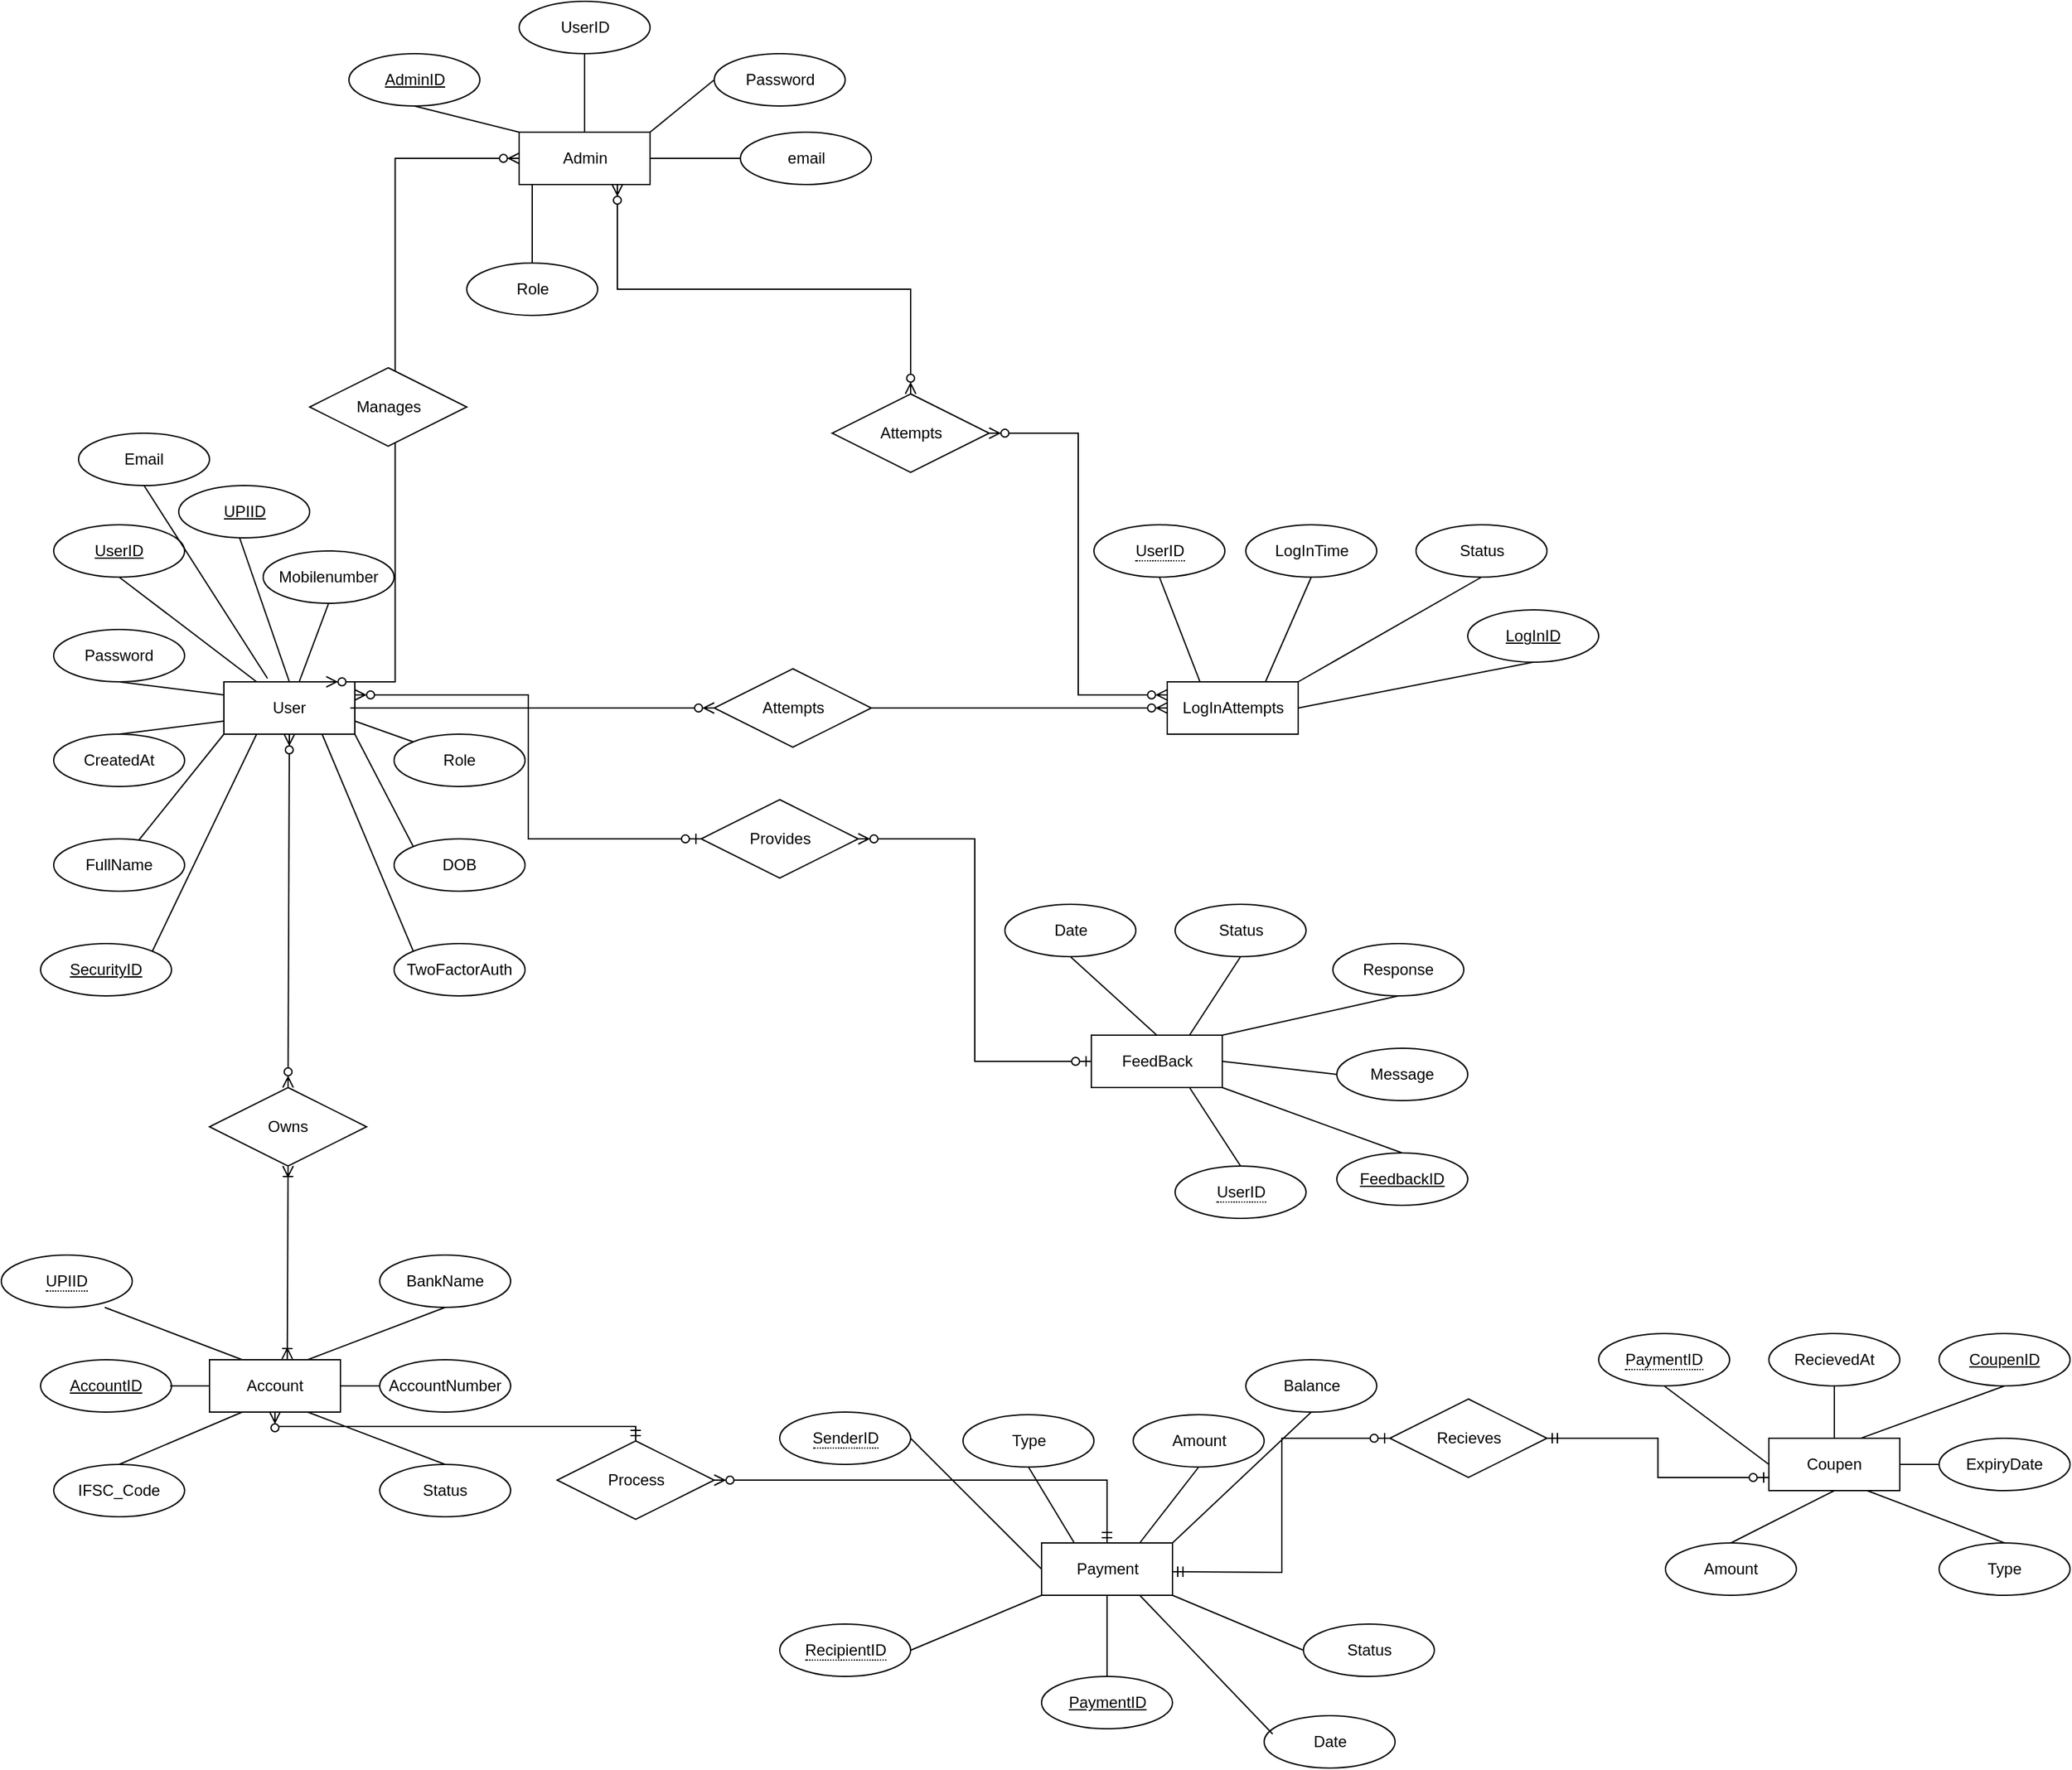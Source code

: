 <mxfile version="21.6.8" type="device" pages="2">
  <diagram id="kovgrVKgd8k63zaNEZPx" name="Page-3">
    <mxGraphModel dx="1434" dy="870" grid="1" gridSize="10" guides="1" tooltips="1" connect="1" arrows="1" fold="1" page="1" pageScale="1" pageWidth="2339" pageHeight="3300" math="0" shadow="0">
      <root>
        <mxCell id="0" />
        <mxCell id="1" parent="0" />
        <mxCell id="bpVMH43P0phzhl90AfeX-4" value="Role" style="ellipse;whiteSpace=wrap;html=1;align=center;" parent="1" vertex="1">
          <mxGeometry x="320" y="600" width="100" height="40" as="geometry" />
        </mxCell>
        <mxCell id="bpVMH43P0phzhl90AfeX-5" value="DOB" style="ellipse;whiteSpace=wrap;html=1;align=center;" parent="1" vertex="1">
          <mxGeometry x="320" y="680" width="100" height="40" as="geometry" />
        </mxCell>
        <mxCell id="bpVMH43P0phzhl90AfeX-7" value="Mobilenumber" style="ellipse;whiteSpace=wrap;html=1;align=center;" parent="1" vertex="1">
          <mxGeometry x="220" y="460" width="100" height="40" as="geometry" />
        </mxCell>
        <mxCell id="bpVMH43P0phzhl90AfeX-8" value="Email" style="ellipse;whiteSpace=wrap;html=1;align=center;" parent="1" vertex="1">
          <mxGeometry x="79" y="370" width="100" height="40" as="geometry" />
        </mxCell>
        <mxCell id="bpVMH43P0phzhl90AfeX-12" value="FullName" style="ellipse;whiteSpace=wrap;html=1;align=center;" parent="1" vertex="1">
          <mxGeometry x="60" y="680" width="100" height="40" as="geometry" />
        </mxCell>
        <mxCell id="bpVMH43P0phzhl90AfeX-13" value="CreatedAt" style="ellipse;whiteSpace=wrap;html=1;align=center;" parent="1" vertex="1">
          <mxGeometry x="60" y="600" width="100" height="40" as="geometry" />
        </mxCell>
        <mxCell id="bpVMH43P0phzhl90AfeX-14" value="Password" style="ellipse;whiteSpace=wrap;html=1;align=center;" parent="1" vertex="1">
          <mxGeometry x="60" y="520" width="100" height="40" as="geometry" />
        </mxCell>
        <mxCell id="bpVMH43P0phzhl90AfeX-16" value="User" style="whiteSpace=wrap;html=1;align=center;" parent="1" vertex="1">
          <mxGeometry x="190" y="560" width="100" height="40" as="geometry" />
        </mxCell>
        <mxCell id="bpVMH43P0phzhl90AfeX-17" value="UserID" style="ellipse;whiteSpace=wrap;html=1;align=center;fontStyle=4;" parent="1" vertex="1">
          <mxGeometry x="60" y="440" width="100" height="40" as="geometry" />
        </mxCell>
        <mxCell id="bpVMH43P0phzhl90AfeX-19" value="&lt;span style=&quot;border-bottom: 1px dotted&quot;&gt;UserID&lt;/span&gt;" style="ellipse;whiteSpace=wrap;html=1;align=center;" parent="1" vertex="1">
          <mxGeometry x="854.5" y="440" width="100" height="40" as="geometry" />
        </mxCell>
        <mxCell id="bpVMH43P0phzhl90AfeX-21" value="LogInID" style="ellipse;whiteSpace=wrap;html=1;align=center;fontStyle=4;" parent="1" vertex="1">
          <mxGeometry x="1140" y="505" width="100" height="40" as="geometry" />
        </mxCell>
        <mxCell id="bpVMH43P0phzhl90AfeX-22" value="Status" style="ellipse;whiteSpace=wrap;html=1;align=center;" parent="1" vertex="1">
          <mxGeometry x="1100.5" y="440" width="100" height="40" as="geometry" />
        </mxCell>
        <mxCell id="bpVMH43P0phzhl90AfeX-23" value="LogInTime" style="ellipse;whiteSpace=wrap;html=1;align=center;" parent="1" vertex="1">
          <mxGeometry x="970.5" y="440" width="100" height="40" as="geometry" />
        </mxCell>
        <mxCell id="bpVMH43P0phzhl90AfeX-24" value="LogInAttempts" style="whiteSpace=wrap;html=1;align=center;" parent="1" vertex="1">
          <mxGeometry x="910.5" y="560" width="100" height="40" as="geometry" />
        </mxCell>
        <mxCell id="bpVMH43P0phzhl90AfeX-25" value="" style="endArrow=none;html=1;rounded=0;entryX=0;entryY=1;entryDx=0;entryDy=0;exitX=0.65;exitY=0.025;exitDx=0;exitDy=0;exitPerimeter=0;" parent="1" source="bpVMH43P0phzhl90AfeX-12" target="bpVMH43P0phzhl90AfeX-16" edge="1">
          <mxGeometry relative="1" as="geometry">
            <mxPoint x="150" y="640" as="sourcePoint" />
            <mxPoint x="310" y="640" as="targetPoint" />
          </mxGeometry>
        </mxCell>
        <mxCell id="bpVMH43P0phzhl90AfeX-26" value="" style="endArrow=none;html=1;rounded=0;entryX=0;entryY=0;entryDx=0;entryDy=0;exitX=1;exitY=1;exitDx=0;exitDy=0;" parent="1" source="bpVMH43P0phzhl90AfeX-16" target="bpVMH43P0phzhl90AfeX-5" edge="1">
          <mxGeometry relative="1" as="geometry">
            <mxPoint x="150" y="640" as="sourcePoint" />
            <mxPoint x="310" y="640" as="targetPoint" />
          </mxGeometry>
        </mxCell>
        <mxCell id="bpVMH43P0phzhl90AfeX-27" value="" style="endArrow=none;html=1;rounded=0;entryX=0;entryY=0;entryDx=0;entryDy=0;exitX=1;exitY=0.75;exitDx=0;exitDy=0;" parent="1" source="bpVMH43P0phzhl90AfeX-16" target="bpVMH43P0phzhl90AfeX-4" edge="1">
          <mxGeometry relative="1" as="geometry">
            <mxPoint x="150" y="640" as="sourcePoint" />
            <mxPoint x="310" y="640" as="targetPoint" />
          </mxGeometry>
        </mxCell>
        <mxCell id="bpVMH43P0phzhl90AfeX-28" value="" style="endArrow=none;html=1;rounded=0;exitX=0.5;exitY=0;exitDx=0;exitDy=0;entryX=0;entryY=0.75;entryDx=0;entryDy=0;" parent="1" source="bpVMH43P0phzhl90AfeX-13" target="bpVMH43P0phzhl90AfeX-16" edge="1">
          <mxGeometry relative="1" as="geometry">
            <mxPoint x="150" y="640" as="sourcePoint" />
            <mxPoint x="310" y="640" as="targetPoint" />
          </mxGeometry>
        </mxCell>
        <mxCell id="bpVMH43P0phzhl90AfeX-29" value="" style="endArrow=none;html=1;rounded=0;entryX=0.5;entryY=1;entryDx=0;entryDy=0;" parent="1" source="bpVMH43P0phzhl90AfeX-16" target="bpVMH43P0phzhl90AfeX-7" edge="1">
          <mxGeometry relative="1" as="geometry">
            <mxPoint x="346.5" y="560" as="sourcePoint" />
            <mxPoint x="529" y="450" as="targetPoint" />
          </mxGeometry>
        </mxCell>
        <mxCell id="bpVMH43P0phzhl90AfeX-30" value="" style="endArrow=none;html=1;rounded=0;exitX=0.5;exitY=1;exitDx=0;exitDy=0;entryX=0;entryY=0.25;entryDx=0;entryDy=0;" parent="1" source="bpVMH43P0phzhl90AfeX-14" target="bpVMH43P0phzhl90AfeX-16" edge="1">
          <mxGeometry relative="1" as="geometry">
            <mxPoint x="150" y="640" as="sourcePoint" />
            <mxPoint x="310" y="640" as="targetPoint" />
          </mxGeometry>
        </mxCell>
        <mxCell id="bpVMH43P0phzhl90AfeX-31" value="" style="endArrow=none;html=1;rounded=0;entryX=0.5;entryY=1;entryDx=0;entryDy=0;exitX=0.333;exitY=-0.065;exitDx=0;exitDy=0;exitPerimeter=0;" parent="1" source="bpVMH43P0phzhl90AfeX-16" target="bpVMH43P0phzhl90AfeX-8" edge="1">
          <mxGeometry relative="1" as="geometry">
            <mxPoint x="150" y="640" as="sourcePoint" />
            <mxPoint x="310" y="640" as="targetPoint" />
          </mxGeometry>
        </mxCell>
        <mxCell id="bpVMH43P0phzhl90AfeX-32" value="" style="endArrow=none;html=1;rounded=0;entryX=0.5;entryY=0;entryDx=0;entryDy=0;" parent="1" target="bpVMH43P0phzhl90AfeX-16" edge="1">
          <mxGeometry relative="1" as="geometry">
            <mxPoint x="202" y="450" as="sourcePoint" />
            <mxPoint x="310" y="640" as="targetPoint" />
          </mxGeometry>
        </mxCell>
        <mxCell id="bpVMH43P0phzhl90AfeX-33" value="" style="endArrow=none;html=1;rounded=0;entryX=0.25;entryY=0;entryDx=0;entryDy=0;exitX=0.5;exitY=1;exitDx=0;exitDy=0;" parent="1" source="bpVMH43P0phzhl90AfeX-17" target="bpVMH43P0phzhl90AfeX-16" edge="1">
          <mxGeometry relative="1" as="geometry">
            <mxPoint x="150" y="490" as="sourcePoint" />
            <mxPoint x="310" y="490" as="targetPoint" />
          </mxGeometry>
        </mxCell>
        <mxCell id="bpVMH43P0phzhl90AfeX-35" value="" style="endArrow=none;html=1;rounded=0;entryX=0.5;entryY=1;entryDx=0;entryDy=0;exitX=0.75;exitY=0;exitDx=0;exitDy=0;" parent="1" source="bpVMH43P0phzhl90AfeX-24" target="bpVMH43P0phzhl90AfeX-23" edge="1">
          <mxGeometry width="50" height="50" relative="1" as="geometry">
            <mxPoint x="920.5" y="520" as="sourcePoint" />
            <mxPoint x="970.5" y="470" as="targetPoint" />
          </mxGeometry>
        </mxCell>
        <mxCell id="bpVMH43P0phzhl90AfeX-36" value="" style="endArrow=none;html=1;rounded=0;exitX=0.5;exitY=1;exitDx=0;exitDy=0;entryX=0.25;entryY=0;entryDx=0;entryDy=0;" parent="1" source="bpVMH43P0phzhl90AfeX-19" target="bpVMH43P0phzhl90AfeX-24" edge="1">
          <mxGeometry width="50" height="50" relative="1" as="geometry">
            <mxPoint x="920.5" y="520" as="sourcePoint" />
            <mxPoint x="955.5" y="561" as="targetPoint" />
          </mxGeometry>
        </mxCell>
        <mxCell id="bpVMH43P0phzhl90AfeX-37" value="" style="endArrow=none;html=1;rounded=0;entryX=0.5;entryY=1;entryDx=0;entryDy=0;exitX=1;exitY=0;exitDx=0;exitDy=0;" parent="1" source="bpVMH43P0phzhl90AfeX-24" target="bpVMH43P0phzhl90AfeX-22" edge="1">
          <mxGeometry width="50" height="50" relative="1" as="geometry">
            <mxPoint x="920.5" y="520" as="sourcePoint" />
            <mxPoint x="970.5" y="470" as="targetPoint" />
          </mxGeometry>
        </mxCell>
        <mxCell id="bpVMH43P0phzhl90AfeX-38" value="" style="endArrow=none;html=1;rounded=0;entryX=1;entryY=0.5;entryDx=0;entryDy=0;exitX=0.5;exitY=1;exitDx=0;exitDy=0;" parent="1" source="bpVMH43P0phzhl90AfeX-21" target="bpVMH43P0phzhl90AfeX-24" edge="1">
          <mxGeometry width="50" height="50" relative="1" as="geometry">
            <mxPoint x="1166.5" y="560" as="sourcePoint" />
            <mxPoint x="1040" y="590" as="targetPoint" />
          </mxGeometry>
        </mxCell>
        <mxCell id="bpVMH43P0phzhl90AfeX-44" value="AccountID" style="ellipse;whiteSpace=wrap;html=1;align=center;fontStyle=4;" parent="1" vertex="1">
          <mxGeometry x="50" y="1078" width="100" height="40" as="geometry" />
        </mxCell>
        <mxCell id="bpVMH43P0phzhl90AfeX-45" value="&lt;span style=&quot;border-bottom: 1px dotted&quot;&gt;UPIID&lt;/span&gt;" style="ellipse;whiteSpace=wrap;html=1;align=center;" parent="1" vertex="1">
          <mxGeometry x="20" y="998" width="100" height="40" as="geometry" />
        </mxCell>
        <mxCell id="bpVMH43P0phzhl90AfeX-46" value="AccountNumber" style="ellipse;whiteSpace=wrap;html=1;align=center;" parent="1" vertex="1">
          <mxGeometry x="309" y="1078" width="100" height="40" as="geometry" />
        </mxCell>
        <mxCell id="bpVMH43P0phzhl90AfeX-47" value="Status" style="ellipse;whiteSpace=wrap;html=1;align=center;" parent="1" vertex="1">
          <mxGeometry x="309" y="1158" width="100" height="40" as="geometry" />
        </mxCell>
        <mxCell id="bpVMH43P0phzhl90AfeX-48" value="IFSC_Code" style="ellipse;whiteSpace=wrap;html=1;align=center;" parent="1" vertex="1">
          <mxGeometry x="60" y="1158" width="100" height="40" as="geometry" />
        </mxCell>
        <mxCell id="bpVMH43P0phzhl90AfeX-49" value="BankName" style="ellipse;whiteSpace=wrap;html=1;align=center;" parent="1" vertex="1">
          <mxGeometry x="309" y="998" width="100" height="40" as="geometry" />
        </mxCell>
        <mxCell id="bpVMH43P0phzhl90AfeX-50" value="Account" style="whiteSpace=wrap;html=1;align=center;" parent="1" vertex="1">
          <mxGeometry x="179" y="1078" width="100" height="40" as="geometry" />
        </mxCell>
        <mxCell id="bpVMH43P0phzhl90AfeX-51" value="" style="endArrow=none;html=1;rounded=0;exitX=0.75;exitY=0;exitDx=0;exitDy=0;entryX=0.5;entryY=1;entryDx=0;entryDy=0;" parent="1" source="bpVMH43P0phzhl90AfeX-50" target="bpVMH43P0phzhl90AfeX-49" edge="1">
          <mxGeometry relative="1" as="geometry">
            <mxPoint x="249" y="1008" as="sourcePoint" />
            <mxPoint x="409" y="1008" as="targetPoint" />
          </mxGeometry>
        </mxCell>
        <mxCell id="bpVMH43P0phzhl90AfeX-52" value="" style="endArrow=none;html=1;rounded=0;exitX=1;exitY=0.5;exitDx=0;exitDy=0;entryX=0;entryY=0.5;entryDx=0;entryDy=0;" parent="1" source="bpVMH43P0phzhl90AfeX-50" target="bpVMH43P0phzhl90AfeX-46" edge="1">
          <mxGeometry relative="1" as="geometry">
            <mxPoint x="249" y="1008" as="sourcePoint" />
            <mxPoint x="409" y="1008" as="targetPoint" />
          </mxGeometry>
        </mxCell>
        <mxCell id="bpVMH43P0phzhl90AfeX-53" value="" style="endArrow=none;html=1;rounded=0;exitX=0.75;exitY=1;exitDx=0;exitDy=0;entryX=0.5;entryY=0;entryDx=0;entryDy=0;" parent="1" source="bpVMH43P0phzhl90AfeX-50" target="bpVMH43P0phzhl90AfeX-47" edge="1">
          <mxGeometry relative="1" as="geometry">
            <mxPoint x="229" y="1228" as="sourcePoint" />
            <mxPoint x="389" y="1228" as="targetPoint" />
          </mxGeometry>
        </mxCell>
        <mxCell id="bpVMH43P0phzhl90AfeX-54" value="" style="endArrow=none;html=1;rounded=0;exitX=0.5;exitY=0;exitDx=0;exitDy=0;entryX=0.25;entryY=1;entryDx=0;entryDy=0;" parent="1" source="bpVMH43P0phzhl90AfeX-48" target="bpVMH43P0phzhl90AfeX-50" edge="1">
          <mxGeometry relative="1" as="geometry">
            <mxPoint x="109" y="1148" as="sourcePoint" />
            <mxPoint x="409" y="1008" as="targetPoint" />
          </mxGeometry>
        </mxCell>
        <mxCell id="bpVMH43P0phzhl90AfeX-55" value="" style="endArrow=none;html=1;rounded=0;exitX=1;exitY=0.5;exitDx=0;exitDy=0;" parent="1" target="bpVMH43P0phzhl90AfeX-50" edge="1">
          <mxGeometry relative="1" as="geometry">
            <mxPoint x="149" y="1098" as="sourcePoint" />
            <mxPoint x="179" y="1098" as="targetPoint" />
          </mxGeometry>
        </mxCell>
        <mxCell id="bpVMH43P0phzhl90AfeX-56" value="" style="endArrow=none;html=1;rounded=0;exitX=0.5;exitY=1;exitDx=0;exitDy=0;entryX=0.25;entryY=0;entryDx=0;entryDy=0;" parent="1" target="bpVMH43P0phzhl90AfeX-50" edge="1">
          <mxGeometry relative="1" as="geometry">
            <mxPoint x="99" y="1038" as="sourcePoint" />
            <mxPoint x="329" y="1037.35" as="targetPoint" />
          </mxGeometry>
        </mxCell>
        <mxCell id="LtRqbfF2QvWJy3luIIHw-1" value="&lt;span style=&quot;border-bottom: 1px dotted&quot;&gt;RecipientID&lt;/span&gt;" style="ellipse;whiteSpace=wrap;html=1;align=center;" parent="1" vertex="1">
          <mxGeometry x="614.5" y="1280" width="100" height="40" as="geometry" />
        </mxCell>
        <mxCell id="LtRqbfF2QvWJy3luIIHw-4" value="PaymentID" style="ellipse;whiteSpace=wrap;html=1;align=center;fontStyle=4;" parent="1" vertex="1">
          <mxGeometry x="814.5" y="1320" width="100" height="40" as="geometry" />
        </mxCell>
        <mxCell id="LtRqbfF2QvWJy3luIIHw-5" value="Date" style="ellipse;whiteSpace=wrap;html=1;align=center;" parent="1" vertex="1">
          <mxGeometry x="984.5" y="1350" width="100" height="40" as="geometry" />
        </mxCell>
        <mxCell id="LtRqbfF2QvWJy3luIIHw-6" value="Balance" style="ellipse;whiteSpace=wrap;html=1;align=center;" parent="1" vertex="1">
          <mxGeometry x="970.5" y="1078" width="100" height="40" as="geometry" />
        </mxCell>
        <mxCell id="LtRqbfF2QvWJy3luIIHw-8" value="Status" style="ellipse;whiteSpace=wrap;html=1;align=center;" parent="1" vertex="1">
          <mxGeometry x="1014.5" y="1280" width="100" height="40" as="geometry" />
        </mxCell>
        <mxCell id="LtRqbfF2QvWJy3luIIHw-9" value="Type" style="ellipse;whiteSpace=wrap;html=1;align=center;" parent="1" vertex="1">
          <mxGeometry x="754.5" y="1120" width="100" height="40" as="geometry" />
        </mxCell>
        <mxCell id="LtRqbfF2QvWJy3luIIHw-10" value="Amount" style="ellipse;whiteSpace=wrap;html=1;align=center;" parent="1" vertex="1">
          <mxGeometry x="884.5" y="1120" width="100" height="40" as="geometry" />
        </mxCell>
        <mxCell id="LtRqbfF2QvWJy3luIIHw-11" value="&lt;span style=&quot;border-bottom: 1px dotted&quot;&gt;SenderID&lt;/span&gt;" style="ellipse;whiteSpace=wrap;html=1;align=center;" parent="1" vertex="1">
          <mxGeometry x="614.5" y="1118" width="100" height="40" as="geometry" />
        </mxCell>
        <mxCell id="LtRqbfF2QvWJy3luIIHw-12" value="Payment" style="whiteSpace=wrap;html=1;align=center;" parent="1" vertex="1">
          <mxGeometry x="814.5" y="1218" width="100" height="40" as="geometry" />
        </mxCell>
        <mxCell id="LtRqbfF2QvWJy3luIIHw-15" value="" style="endArrow=none;html=1;rounded=0;exitX=0.5;exitY=1;exitDx=0;exitDy=0;entryX=0.25;entryY=0;entryDx=0;entryDy=0;" parent="1" source="LtRqbfF2QvWJy3luIIHw-9" target="LtRqbfF2QvWJy3luIIHw-12" edge="1">
          <mxGeometry relative="1" as="geometry">
            <mxPoint x="781.5" y="1118" as="sourcePoint" />
            <mxPoint x="941.5" y="1118" as="targetPoint" />
          </mxGeometry>
        </mxCell>
        <mxCell id="LtRqbfF2QvWJy3luIIHw-16" value="" style="endArrow=none;html=1;rounded=0;exitX=0.75;exitY=0;exitDx=0;exitDy=0;entryX=0.5;entryY=1;entryDx=0;entryDy=0;" parent="1" source="LtRqbfF2QvWJy3luIIHw-12" target="LtRqbfF2QvWJy3luIIHw-10" edge="1">
          <mxGeometry relative="1" as="geometry">
            <mxPoint x="781.5" y="1118" as="sourcePoint" />
            <mxPoint x="941.5" y="1118" as="targetPoint" />
          </mxGeometry>
        </mxCell>
        <mxCell id="LtRqbfF2QvWJy3luIIHw-17" value="" style="endArrow=none;html=1;rounded=0;exitX=1;exitY=0.5;exitDx=0;exitDy=0;entryX=0;entryY=0.5;entryDx=0;entryDy=0;" parent="1" source="LtRqbfF2QvWJy3luIIHw-11" target="LtRqbfF2QvWJy3luIIHw-12" edge="1">
          <mxGeometry relative="1" as="geometry">
            <mxPoint x="781.5" y="1118" as="sourcePoint" />
            <mxPoint x="941.5" y="1118" as="targetPoint" />
          </mxGeometry>
        </mxCell>
        <mxCell id="LtRqbfF2QvWJy3luIIHw-18" value="" style="endArrow=none;html=1;rounded=0;exitX=1;exitY=0;exitDx=0;exitDy=0;entryX=0.5;entryY=1;entryDx=0;entryDy=0;" parent="1" source="LtRqbfF2QvWJy3luIIHw-12" target="LtRqbfF2QvWJy3luIIHw-6" edge="1">
          <mxGeometry relative="1" as="geometry">
            <mxPoint x="781.5" y="1118" as="sourcePoint" />
            <mxPoint x="941.5" y="1118" as="targetPoint" />
          </mxGeometry>
        </mxCell>
        <mxCell id="LtRqbfF2QvWJy3luIIHw-19" value="" style="endArrow=none;html=1;rounded=0;exitX=0.5;exitY=0;exitDx=0;exitDy=0;entryX=0.5;entryY=1;entryDx=0;entryDy=0;" parent="1" source="LtRqbfF2QvWJy3luIIHw-4" target="LtRqbfF2QvWJy3luIIHw-12" edge="1">
          <mxGeometry relative="1" as="geometry">
            <mxPoint x="781.5" y="1118" as="sourcePoint" />
            <mxPoint x="941.5" y="1118" as="targetPoint" />
          </mxGeometry>
        </mxCell>
        <mxCell id="LtRqbfF2QvWJy3luIIHw-20" value="" style="endArrow=none;html=1;rounded=0;exitX=1;exitY=0.5;exitDx=0;exitDy=0;entryX=0;entryY=1;entryDx=0;entryDy=0;" parent="1" source="LtRqbfF2QvWJy3luIIHw-1" target="LtRqbfF2QvWJy3luIIHw-12" edge="1">
          <mxGeometry relative="1" as="geometry">
            <mxPoint x="781.5" y="1118" as="sourcePoint" />
            <mxPoint x="941.5" y="1118" as="targetPoint" />
          </mxGeometry>
        </mxCell>
        <mxCell id="LtRqbfF2QvWJy3luIIHw-22" value="" style="endArrow=none;html=1;rounded=0;exitX=1;exitY=1;exitDx=0;exitDy=0;entryX=0;entryY=0.5;entryDx=0;entryDy=0;" parent="1" source="LtRqbfF2QvWJy3luIIHw-12" target="LtRqbfF2QvWJy3luIIHw-8" edge="1">
          <mxGeometry relative="1" as="geometry">
            <mxPoint x="781.5" y="1118" as="sourcePoint" />
            <mxPoint x="941.5" y="1118" as="targetPoint" />
          </mxGeometry>
        </mxCell>
        <mxCell id="LtRqbfF2QvWJy3luIIHw-23" value="" style="endArrow=none;html=1;rounded=0;exitX=0.75;exitY=1;exitDx=0;exitDy=0;entryX=0.065;entryY=0.35;entryDx=0;entryDy=0;entryPerimeter=0;" parent="1" source="LtRqbfF2QvWJy3luIIHw-12" target="LtRqbfF2QvWJy3luIIHw-5" edge="1">
          <mxGeometry relative="1" as="geometry">
            <mxPoint x="781.5" y="1118" as="sourcePoint" />
            <mxPoint x="941.5" y="1118" as="targetPoint" />
          </mxGeometry>
        </mxCell>
        <mxCell id="LtRqbfF2QvWJy3luIIHw-25" value="RecievedAt" style="ellipse;whiteSpace=wrap;html=1;align=center;" parent="1" vertex="1">
          <mxGeometry x="1370" y="1058" width="100" height="40" as="geometry" />
        </mxCell>
        <mxCell id="LtRqbfF2QvWJy3luIIHw-26" value="CoupenID" style="ellipse;whiteSpace=wrap;html=1;align=center;fontStyle=4;" parent="1" vertex="1">
          <mxGeometry x="1500" y="1058" width="100" height="40" as="geometry" />
        </mxCell>
        <mxCell id="LtRqbfF2QvWJy3luIIHw-27" value="&lt;span style=&quot;border-bottom: 1px dotted&quot;&gt;PaymentID&lt;/span&gt;" style="ellipse;whiteSpace=wrap;html=1;align=center;" parent="1" vertex="1">
          <mxGeometry x="1240" y="1058" width="100" height="40" as="geometry" />
        </mxCell>
        <mxCell id="LtRqbfF2QvWJy3luIIHw-29" value="Amount" style="ellipse;whiteSpace=wrap;html=1;align=center;" parent="1" vertex="1">
          <mxGeometry x="1291" y="1218" width="100" height="40" as="geometry" />
        </mxCell>
        <mxCell id="LtRqbfF2QvWJy3luIIHw-30" value="ExpiryDate" style="ellipse;whiteSpace=wrap;html=1;align=center;" parent="1" vertex="1">
          <mxGeometry x="1500" y="1138" width="100" height="40" as="geometry" />
        </mxCell>
        <mxCell id="LtRqbfF2QvWJy3luIIHw-31" value="Coupen" style="whiteSpace=wrap;html=1;align=center;" parent="1" vertex="1">
          <mxGeometry x="1370" y="1138" width="100" height="40" as="geometry" />
        </mxCell>
        <mxCell id="LtRqbfF2QvWJy3luIIHw-32" value="Type" style="ellipse;whiteSpace=wrap;html=1;align=center;" parent="1" vertex="1">
          <mxGeometry x="1500" y="1218" width="100" height="40" as="geometry" />
        </mxCell>
        <mxCell id="LtRqbfF2QvWJy3luIIHw-33" value="" style="endArrow=none;html=1;rounded=0;exitX=0.5;exitY=1;exitDx=0;exitDy=0;entryX=0.697;entryY=0.004;entryDx=0;entryDy=0;entryPerimeter=0;" parent="1" source="LtRqbfF2QvWJy3luIIHw-26" target="LtRqbfF2QvWJy3luIIHw-31" edge="1">
          <mxGeometry relative="1" as="geometry">
            <mxPoint x="1390" y="1128" as="sourcePoint" />
            <mxPoint x="1550" y="1128" as="targetPoint" />
          </mxGeometry>
        </mxCell>
        <mxCell id="LtRqbfF2QvWJy3luIIHw-34" value="" style="endArrow=none;html=1;rounded=0;entryX=0.5;entryY=0;entryDx=0;entryDy=0;entryPerimeter=0;" parent="1" source="LtRqbfF2QvWJy3luIIHw-25" target="LtRqbfF2QvWJy3luIIHw-31" edge="1">
          <mxGeometry relative="1" as="geometry">
            <mxPoint x="1390" y="1128" as="sourcePoint" />
            <mxPoint x="1550" y="1128" as="targetPoint" />
          </mxGeometry>
        </mxCell>
        <mxCell id="LtRqbfF2QvWJy3luIIHw-35" value="" style="endArrow=none;html=1;rounded=0;entryX=0;entryY=0.5;entryDx=0;entryDy=0;exitX=1;exitY=0.5;exitDx=0;exitDy=0;" parent="1" source="LtRqbfF2QvWJy3luIIHw-31" target="LtRqbfF2QvWJy3luIIHw-30" edge="1">
          <mxGeometry relative="1" as="geometry">
            <mxPoint x="1390" y="1128" as="sourcePoint" />
            <mxPoint x="1550" y="1128" as="targetPoint" />
          </mxGeometry>
        </mxCell>
        <mxCell id="LtRqbfF2QvWJy3luIIHw-36" value="" style="endArrow=none;html=1;rounded=0;entryX=0;entryY=0.5;entryDx=0;entryDy=0;exitX=0.5;exitY=1;exitDx=0;exitDy=0;" parent="1" source="LtRqbfF2QvWJy3luIIHw-27" target="LtRqbfF2QvWJy3luIIHw-31" edge="1">
          <mxGeometry relative="1" as="geometry">
            <mxPoint x="1300" y="1128" as="sourcePoint" />
            <mxPoint x="1550" y="1128" as="targetPoint" />
          </mxGeometry>
        </mxCell>
        <mxCell id="LtRqbfF2QvWJy3luIIHw-37" value="" style="endArrow=none;html=1;rounded=0;exitX=0.75;exitY=1;exitDx=0;exitDy=0;entryX=0.5;entryY=0;entryDx=0;entryDy=0;" parent="1" source="LtRqbfF2QvWJy3luIIHw-31" target="LtRqbfF2QvWJy3luIIHw-32" edge="1">
          <mxGeometry relative="1" as="geometry">
            <mxPoint x="1350" y="1348" as="sourcePoint" />
            <mxPoint x="1510" y="1348" as="targetPoint" />
          </mxGeometry>
        </mxCell>
        <mxCell id="LtRqbfF2QvWJy3luIIHw-38" value="" style="endArrow=none;html=1;rounded=0;exitX=0.5;exitY=0;exitDx=0;exitDy=0;entryX=0.5;entryY=1;entryDx=0;entryDy=0;" parent="1" source="LtRqbfF2QvWJy3luIIHw-29" target="LtRqbfF2QvWJy3luIIHw-31" edge="1">
          <mxGeometry relative="1" as="geometry">
            <mxPoint x="1390" y="1128" as="sourcePoint" />
            <mxPoint x="1550" y="1128" as="targetPoint" />
          </mxGeometry>
        </mxCell>
        <mxCell id="LtRqbfF2QvWJy3luIIHw-42" value="SecurityID" style="ellipse;whiteSpace=wrap;html=1;align=center;fontStyle=4;" parent="1" vertex="1">
          <mxGeometry x="50" y="760" width="100" height="40" as="geometry" />
        </mxCell>
        <mxCell id="LtRqbfF2QvWJy3luIIHw-43" value="TwoFactorAuth" style="ellipse;whiteSpace=wrap;html=1;align=center;" parent="1" vertex="1">
          <mxGeometry x="320" y="760" width="100" height="40" as="geometry" />
        </mxCell>
        <mxCell id="LtRqbfF2QvWJy3luIIHw-44" value="" style="endArrow=none;html=1;rounded=0;exitX=0.75;exitY=1;exitDx=0;exitDy=0;entryX=0;entryY=0;entryDx=0;entryDy=0;" parent="1" source="bpVMH43P0phzhl90AfeX-16" target="LtRqbfF2QvWJy3luIIHw-43" edge="1">
          <mxGeometry relative="1" as="geometry">
            <mxPoint x="240" y="620" as="sourcePoint" />
            <mxPoint x="330" y="910" as="targetPoint" />
          </mxGeometry>
        </mxCell>
        <mxCell id="LtRqbfF2QvWJy3luIIHw-45" value="" style="endArrow=none;html=1;rounded=0;entryX=0.25;entryY=1;entryDx=0;entryDy=0;exitX=1;exitY=0;exitDx=0;exitDy=0;" parent="1" source="LtRqbfF2QvWJy3luIIHw-42" target="bpVMH43P0phzhl90AfeX-16" edge="1">
          <mxGeometry relative="1" as="geometry">
            <mxPoint x="170" y="910" as="sourcePoint" />
            <mxPoint x="215" y="600" as="targetPoint" />
          </mxGeometry>
        </mxCell>
        <mxCell id="LtRqbfF2QvWJy3luIIHw-47" value="FeedbackID" style="ellipse;whiteSpace=wrap;html=1;align=center;fontStyle=4;" parent="1" vertex="1">
          <mxGeometry x="1040" y="920" width="100" height="40" as="geometry" />
        </mxCell>
        <mxCell id="LtRqbfF2QvWJy3luIIHw-48" value="&lt;span style=&quot;border-bottom: 1px dotted&quot;&gt;UserID&lt;/span&gt;" style="ellipse;whiteSpace=wrap;html=1;align=center;" parent="1" vertex="1">
          <mxGeometry x="916.5" y="930" width="100" height="40" as="geometry" />
        </mxCell>
        <mxCell id="LtRqbfF2QvWJy3luIIHw-49" value="Message" style="ellipse;whiteSpace=wrap;html=1;align=center;" parent="1" vertex="1">
          <mxGeometry x="1040" y="840" width="100" height="40" as="geometry" />
        </mxCell>
        <mxCell id="LtRqbfF2QvWJy3luIIHw-50" value="Date" style="ellipse;whiteSpace=wrap;html=1;align=center;" parent="1" vertex="1">
          <mxGeometry x="786.5" y="730" width="100" height="40" as="geometry" />
        </mxCell>
        <mxCell id="LtRqbfF2QvWJy3luIIHw-51" value="Response" style="ellipse;whiteSpace=wrap;html=1;align=center;" parent="1" vertex="1">
          <mxGeometry x="1037" y="760" width="100" height="40" as="geometry" />
        </mxCell>
        <mxCell id="LtRqbfF2QvWJy3luIIHw-52" value="Status" style="ellipse;whiteSpace=wrap;html=1;align=center;" parent="1" vertex="1">
          <mxGeometry x="916.5" y="730" width="100" height="40" as="geometry" />
        </mxCell>
        <mxCell id="LtRqbfF2QvWJy3luIIHw-53" value="FeedBack" style="whiteSpace=wrap;html=1;align=center;" parent="1" vertex="1">
          <mxGeometry x="852.5" y="830" width="100" height="40" as="geometry" />
        </mxCell>
        <mxCell id="LtRqbfF2QvWJy3luIIHw-54" value="" style="endArrow=none;html=1;rounded=0;entryX=0.5;entryY=1;entryDx=0;entryDy=0;exitX=1;exitY=0;exitDx=0;exitDy=0;" parent="1" source="LtRqbfF2QvWJy3luIIHw-53" target="LtRqbfF2QvWJy3luIIHw-51" edge="1">
          <mxGeometry relative="1" as="geometry">
            <mxPoint x="861" y="799.38" as="sourcePoint" />
            <mxPoint x="1021" y="799.38" as="targetPoint" />
          </mxGeometry>
        </mxCell>
        <mxCell id="LtRqbfF2QvWJy3luIIHw-55" value="" style="endArrow=none;html=1;rounded=0;entryX=0;entryY=0.5;entryDx=0;entryDy=0;exitX=1;exitY=0.5;exitDx=0;exitDy=0;" parent="1" source="LtRqbfF2QvWJy3luIIHw-53" target="LtRqbfF2QvWJy3luIIHw-49" edge="1">
          <mxGeometry relative="1" as="geometry">
            <mxPoint x="891" y="910" as="sourcePoint" />
            <mxPoint x="1051" y="910" as="targetPoint" />
          </mxGeometry>
        </mxCell>
        <mxCell id="LtRqbfF2QvWJy3luIIHw-56" value="" style="endArrow=none;html=1;rounded=0;entryX=0.5;entryY=0;entryDx=0;entryDy=0;exitX=1;exitY=1;exitDx=0;exitDy=0;" parent="1" source="LtRqbfF2QvWJy3luIIHw-53" target="LtRqbfF2QvWJy3luIIHw-47" edge="1">
          <mxGeometry relative="1" as="geometry">
            <mxPoint x="831" y="950" as="sourcePoint" />
            <mxPoint x="991" y="950" as="targetPoint" />
          </mxGeometry>
        </mxCell>
        <mxCell id="LtRqbfF2QvWJy3luIIHw-57" value="" style="endArrow=none;html=1;rounded=0;exitX=0.5;exitY=0;exitDx=0;exitDy=0;entryX=0.75;entryY=1;entryDx=0;entryDy=0;" parent="1" source="LtRqbfF2QvWJy3luIIHw-48" target="LtRqbfF2QvWJy3luIIHw-53" edge="1">
          <mxGeometry relative="1" as="geometry">
            <mxPoint x="701" y="910" as="sourcePoint" />
            <mxPoint x="977" y="960" as="targetPoint" />
          </mxGeometry>
        </mxCell>
        <mxCell id="LtRqbfF2QvWJy3luIIHw-58" value="" style="endArrow=none;html=1;rounded=0;entryX=0.5;entryY=0;entryDx=0;entryDy=0;exitX=0.5;exitY=1;exitDx=0;exitDy=0;" parent="1" source="LtRqbfF2QvWJy3luIIHw-50" target="LtRqbfF2QvWJy3luIIHw-53" edge="1">
          <mxGeometry relative="1" as="geometry">
            <mxPoint x="737" y="859.69" as="sourcePoint" />
            <mxPoint x="897" y="859.69" as="targetPoint" />
          </mxGeometry>
        </mxCell>
        <mxCell id="LtRqbfF2QvWJy3luIIHw-59" value="" style="endArrow=none;html=1;rounded=0;exitX=0.5;exitY=1;exitDx=0;exitDy=0;entryX=0.75;entryY=0;entryDx=0;entryDy=0;" parent="1" source="LtRqbfF2QvWJy3luIIHw-52" target="LtRqbfF2QvWJy3luIIHw-53" edge="1">
          <mxGeometry relative="1" as="geometry">
            <mxPoint x="821" y="860" as="sourcePoint" />
            <mxPoint x="876.5" y="820" as="targetPoint" />
          </mxGeometry>
        </mxCell>
        <mxCell id="LtRqbfF2QvWJy3luIIHw-61" value="Role" style="ellipse;whiteSpace=wrap;html=1;align=center;" parent="1" vertex="1">
          <mxGeometry x="375.5" y="240" width="100" height="40" as="geometry" />
        </mxCell>
        <mxCell id="LtRqbfF2QvWJy3luIIHw-63" value="Password" style="ellipse;whiteSpace=wrap;html=1;align=center;" parent="1" vertex="1">
          <mxGeometry x="564.5" y="80" width="100" height="40" as="geometry" />
        </mxCell>
        <mxCell id="LtRqbfF2QvWJy3luIIHw-64" value="email" style="ellipse;whiteSpace=wrap;html=1;align=center;" parent="1" vertex="1">
          <mxGeometry x="584.5" y="140" width="100" height="40" as="geometry" />
        </mxCell>
        <mxCell id="LtRqbfF2QvWJy3luIIHw-65" value="UserID" style="ellipse;whiteSpace=wrap;html=1;align=center;" parent="1" vertex="1">
          <mxGeometry x="415.5" y="40" width="100" height="40" as="geometry" />
        </mxCell>
        <mxCell id="LtRqbfF2QvWJy3luIIHw-68" value="AdminID" style="ellipse;whiteSpace=wrap;html=1;align=center;fontStyle=4;" parent="1" vertex="1">
          <mxGeometry x="285.5" y="80" width="100" height="40" as="geometry" />
        </mxCell>
        <mxCell id="LtRqbfF2QvWJy3luIIHw-69" value="Admin" style="whiteSpace=wrap;html=1;align=center;" parent="1" vertex="1">
          <mxGeometry x="415.5" y="140" width="100" height="40" as="geometry" />
        </mxCell>
        <mxCell id="LtRqbfF2QvWJy3luIIHw-70" value="" style="endArrow=none;html=1;rounded=0;exitX=0.5;exitY=1;exitDx=0;exitDy=0;entryX=0;entryY=0;entryDx=0;entryDy=0;" parent="1" source="LtRqbfF2QvWJy3luIIHw-68" target="LtRqbfF2QvWJy3luIIHw-69" edge="1">
          <mxGeometry relative="1" as="geometry">
            <mxPoint x="355.5" y="10" as="sourcePoint" />
            <mxPoint x="515.5" y="10" as="targetPoint" />
          </mxGeometry>
        </mxCell>
        <mxCell id="LtRqbfF2QvWJy3luIIHw-71" value="" style="endArrow=none;html=1;rounded=0;exitX=0.5;exitY=0;exitDx=0;exitDy=0;entryX=0.5;entryY=1;entryDx=0;entryDy=0;" parent="1" source="LtRqbfF2QvWJy3luIIHw-61" edge="1">
          <mxGeometry relative="1" as="geometry">
            <mxPoint x="285.5" y="-80" as="sourcePoint" />
            <mxPoint x="425.5" y="180" as="targetPoint" />
          </mxGeometry>
        </mxCell>
        <mxCell id="LtRqbfF2QvWJy3luIIHw-72" value="" style="endArrow=none;html=1;rounded=0;entryX=0;entryY=0.5;entryDx=0;entryDy=0;exitX=1;exitY=0;exitDx=0;exitDy=0;" parent="1" source="LtRqbfF2QvWJy3luIIHw-69" target="LtRqbfF2QvWJy3luIIHw-63" edge="1">
          <mxGeometry relative="1" as="geometry">
            <mxPoint x="325.5" y="-80" as="sourcePoint" />
            <mxPoint x="485.5" y="-80" as="targetPoint" />
          </mxGeometry>
        </mxCell>
        <mxCell id="LtRqbfF2QvWJy3luIIHw-73" value="" style="endArrow=none;html=1;rounded=0;entryX=0.5;entryY=1;entryDx=0;entryDy=0;exitX=0.5;exitY=0;exitDx=0;exitDy=0;" parent="1" source="LtRqbfF2QvWJy3luIIHw-69" target="LtRqbfF2QvWJy3luIIHw-65" edge="1">
          <mxGeometry relative="1" as="geometry">
            <mxPoint x="465.5" y="130" as="sourcePoint" />
            <mxPoint x="545.5" y="70" as="targetPoint" />
          </mxGeometry>
        </mxCell>
        <mxCell id="LtRqbfF2QvWJy3luIIHw-74" value="" style="endArrow=none;html=1;rounded=0;entryX=1;entryY=0.5;entryDx=0;entryDy=0;exitX=0;exitY=0.5;exitDx=0;exitDy=0;" parent="1" source="LtRqbfF2QvWJy3luIIHw-64" target="LtRqbfF2QvWJy3luIIHw-69" edge="1">
          <mxGeometry relative="1" as="geometry">
            <mxPoint x="576.5" y="160" as="sourcePoint" />
            <mxPoint x="516.5" y="160" as="targetPoint" />
          </mxGeometry>
        </mxCell>
        <mxCell id="LtRqbfF2QvWJy3luIIHw-76" value="" style="edgeStyle=entityRelationEdgeStyle;fontSize=12;html=1;endArrow=ERzeroToMany;endFill=1;rounded=0;exitX=1;exitY=0.5;exitDx=0;exitDy=0;entryX=0;entryY=0.5;entryDx=0;entryDy=0;" parent="1" source="LtRqbfF2QvWJy3luIIHw-75" target="bpVMH43P0phzhl90AfeX-24" edge="1">
          <mxGeometry width="100" height="100" relative="1" as="geometry">
            <mxPoint x="444.5" y="650" as="sourcePoint" />
            <mxPoint x="874.5" y="600" as="targetPoint" />
          </mxGeometry>
        </mxCell>
        <mxCell id="LtRqbfF2QvWJy3luIIHw-82" value="" style="edgeStyle=entityRelationEdgeStyle;fontSize=12;html=1;endArrow=ERzeroToMany;endFill=1;rounded=0;entryX=0;entryY=0.5;entryDx=0;entryDy=0;" parent="1" target="LtRqbfF2QvWJy3luIIHw-75" edge="1">
          <mxGeometry width="100" height="100" relative="1" as="geometry">
            <mxPoint x="286.5" y="580" as="sourcePoint" />
            <mxPoint x="910.5" y="580" as="targetPoint" />
          </mxGeometry>
        </mxCell>
        <mxCell id="LtRqbfF2QvWJy3luIIHw-75" value="Attempts" style="shape=rhombus;perimeter=rhombusPerimeter;whiteSpace=wrap;html=1;align=center;" parent="1" vertex="1">
          <mxGeometry x="564.5" y="550" width="120" height="60" as="geometry" />
        </mxCell>
        <mxCell id="LtRqbfF2QvWJy3luIIHw-84" value="" style="edgeStyle=elbowEdgeStyle;fontSize=12;html=1;endArrow=ERzeroToMany;startArrow=ERzeroToOne;rounded=0;exitX=0;exitY=0.5;exitDx=0;exitDy=0;entryX=1;entryY=0;entryDx=0;entryDy=0;" parent="1" source="LtRqbfF2QvWJy3luIIHw-89" edge="1">
          <mxGeometry width="100" height="100" relative="1" as="geometry">
            <mxPoint x="614.5" y="660" as="sourcePoint" />
            <mxPoint x="290" y="570" as="targetPoint" />
          </mxGeometry>
        </mxCell>
        <mxCell id="LtRqbfF2QvWJy3luIIHw-85" value="" style="edgeStyle=orthogonalEdgeStyle;fontSize=12;html=1;endArrow=ERzeroToOne;startArrow=ERmandOne;rounded=0;exitX=1;exitY=0.5;exitDx=0;exitDy=0;entryX=0;entryY=0.75;entryDx=0;entryDy=0;" parent="1" source="LtRqbfF2QvWJy3luIIHw-86" target="LtRqbfF2QvWJy3luIIHw-31" edge="1">
          <mxGeometry width="100" height="100" relative="1" as="geometry">
            <mxPoint x="810" y="1086" as="sourcePoint" />
            <mxPoint x="970" y="886" as="targetPoint" />
          </mxGeometry>
        </mxCell>
        <mxCell id="LtRqbfF2QvWJy3luIIHw-87" value="" style="fontSize=12;html=1;endArrow=ERzeroToOne;startArrow=ERmandOne;rounded=0;exitX=1;exitY=0.5;exitDx=0;exitDy=0;entryX=0;entryY=0.5;entryDx=0;entryDy=0;edgeStyle=orthogonalEdgeStyle;" parent="1" target="LtRqbfF2QvWJy3luIIHw-86" edge="1">
          <mxGeometry width="100" height="100" relative="1" as="geometry">
            <mxPoint x="914.5" y="1240" as="sourcePoint" />
            <mxPoint x="1196.5" y="1130" as="targetPoint" />
          </mxGeometry>
        </mxCell>
        <mxCell id="LtRqbfF2QvWJy3luIIHw-86" value="Recieves" style="shape=rhombus;perimeter=rhombusPerimeter;whiteSpace=wrap;html=1;align=center;rotation=0;" parent="1" vertex="1">
          <mxGeometry x="1080.5" y="1108" width="120" height="60" as="geometry" />
        </mxCell>
        <mxCell id="LtRqbfF2QvWJy3luIIHw-90" value="" style="edgeStyle=orthogonalEdgeStyle;fontSize=12;html=1;endArrow=ERzeroToMany;startArrow=ERzeroToOne;rounded=0;entryX=1;entryY=0.5;entryDx=0;entryDy=0;exitX=0;exitY=0.5;exitDx=0;exitDy=0;" parent="1" source="LtRqbfF2QvWJy3luIIHw-53" target="LtRqbfF2QvWJy3luIIHw-89" edge="1">
          <mxGeometry width="100" height="100" relative="1" as="geometry">
            <mxPoint x="1184.5" y="750" as="sourcePoint" />
            <mxPoint x="930.5" y="720" as="targetPoint" />
          </mxGeometry>
        </mxCell>
        <mxCell id="LtRqbfF2QvWJy3luIIHw-89" value="Provides" style="shape=rhombus;perimeter=rhombusPerimeter;whiteSpace=wrap;html=1;align=center;" parent="1" vertex="1">
          <mxGeometry x="554.5" y="650" width="120" height="60" as="geometry" />
        </mxCell>
        <mxCell id="LtRqbfF2QvWJy3luIIHw-96" value="" style="fontSize=12;html=1;endArrow=ERzeroToMany;endFill=1;startArrow=ERzeroToMany;rounded=0;entryX=0;entryY=0.5;entryDx=0;entryDy=0;exitX=0.439;exitY=-0.065;exitDx=0;exitDy=0;edgeStyle=elbowEdgeStyle;exitPerimeter=0;" parent="1" target="LtRqbfF2QvWJy3luIIHw-69" edge="1">
          <mxGeometry width="100" height="100" relative="1" as="geometry">
            <mxPoint x="268.2" y="560.0" as="sourcePoint" />
            <mxPoint x="449.8" y="172.6" as="targetPoint" />
            <Array as="points">
              <mxPoint x="320.8" y="562.6" />
            </Array>
          </mxGeometry>
        </mxCell>
        <mxCell id="LtRqbfF2QvWJy3luIIHw-97" value="Manages" style="shape=rhombus;perimeter=rhombusPerimeter;whiteSpace=wrap;html=1;align=center;" parent="1" vertex="1">
          <mxGeometry x="255.5" y="320" width="120" height="60" as="geometry" />
        </mxCell>
        <mxCell id="LtRqbfF2QvWJy3luIIHw-98" value="" style="edgeStyle=elbowEdgeStyle;fontSize=12;html=1;endArrow=ERzeroToMany;endFill=1;startArrow=ERzeroToMany;rounded=0;entryX=0.75;entryY=1;entryDx=0;entryDy=0;exitX=0.5;exitY=0;exitDx=0;exitDy=0;elbow=vertical;" parent="1" source="LtRqbfF2QvWJy3luIIHw-99" target="LtRqbfF2QvWJy3luIIHw-69" edge="1">
          <mxGeometry width="100" height="100" relative="1" as="geometry">
            <mxPoint x="476.5" y="500" as="sourcePoint" />
            <mxPoint x="576.5" y="400" as="targetPoint" />
          </mxGeometry>
        </mxCell>
        <mxCell id="LtRqbfF2QvWJy3luIIHw-100" value="" style="fontSize=12;html=1;endArrow=ERzeroToMany;endFill=1;startArrow=ERzeroToMany;rounded=0;entryX=1;entryY=0.5;entryDx=0;entryDy=0;exitX=0.5;exitY=0;exitDx=0;exitDy=0;edgeStyle=elbowEdgeStyle;" parent="1" target="LtRqbfF2QvWJy3luIIHw-99" edge="1">
          <mxGeometry width="100" height="100" relative="1" as="geometry">
            <mxPoint x="910.5" y="570" as="sourcePoint" />
            <mxPoint x="752.5" y="380.0" as="targetPoint" />
          </mxGeometry>
        </mxCell>
        <mxCell id="LtRqbfF2QvWJy3luIIHw-99" value="Attempts" style="shape=rhombus;perimeter=rhombusPerimeter;whiteSpace=wrap;html=1;align=center;" parent="1" vertex="1">
          <mxGeometry x="654.5" y="340" width="120" height="60" as="geometry" />
        </mxCell>
        <mxCell id="LtRqbfF2QvWJy3luIIHw-101" value="" style="edgeStyle=elbowEdgeStyle;fontSize=12;html=1;endArrow=ERzeroToMany;startArrow=ERmandOne;rounded=0;entryX=0.5;entryY=1;entryDx=0;entryDy=0;exitX=0.5;exitY=0;exitDx=0;exitDy=0;elbow=vertical;" parent="1" source="LtRqbfF2QvWJy3luIIHw-102" target="bpVMH43P0phzhl90AfeX-50" edge="1">
          <mxGeometry width="100" height="100" relative="1" as="geometry">
            <mxPoint x="636.5" y="1240" as="sourcePoint" />
            <mxPoint x="736.5" y="1140" as="targetPoint" />
          </mxGeometry>
        </mxCell>
        <mxCell id="LtRqbfF2QvWJy3luIIHw-103" value="" style="edgeStyle=orthogonalEdgeStyle;fontSize=12;html=1;endArrow=ERzeroToMany;startArrow=ERmandOne;rounded=0;entryX=1;entryY=0.5;entryDx=0;entryDy=0;exitX=0.5;exitY=0;exitDx=0;exitDy=0;" parent="1" source="LtRqbfF2QvWJy3luIIHw-12" target="LtRqbfF2QvWJy3luIIHw-102" edge="1">
          <mxGeometry width="100" height="100" relative="1" as="geometry">
            <mxPoint x="864.5" y="1218" as="sourcePoint" />
            <mxPoint x="175.5" y="1118" as="targetPoint" />
          </mxGeometry>
        </mxCell>
        <mxCell id="LtRqbfF2QvWJy3luIIHw-102" value="Process" style="shape=rhombus;perimeter=rhombusPerimeter;whiteSpace=wrap;html=1;align=center;" parent="1" vertex="1">
          <mxGeometry x="444.5" y="1140" width="120" height="60" as="geometry" />
        </mxCell>
        <mxCell id="LtRqbfF2QvWJy3luIIHw-106" value="UPIID" style="ellipse;whiteSpace=wrap;html=1;align=center;fontStyle=4;" parent="1" vertex="1">
          <mxGeometry x="155.5" y="410" width="100" height="40" as="geometry" />
        </mxCell>
        <mxCell id="LtRqbfF2QvWJy3luIIHw-92" value="Owns" style="shape=rhombus;perimeter=rhombusPerimeter;whiteSpace=wrap;html=1;align=center;" parent="1" vertex="1">
          <mxGeometry x="179" y="870" width="120" height="60" as="geometry" />
        </mxCell>
        <mxCell id="AfAAXXYZHycmHdELkcjW-13" value="" style="fontSize=12;html=1;endArrow=ERzeroToMany;endFill=1;startArrow=ERzeroToMany;rounded=0;entryX=0.5;entryY=1;entryDx=0;entryDy=0;exitX=0.5;exitY=0;exitDx=0;exitDy=0;" parent="1" source="LtRqbfF2QvWJy3luIIHw-92" target="bpVMH43P0phzhl90AfeX-16" edge="1">
          <mxGeometry width="100" height="100" relative="1" as="geometry">
            <mxPoint x="356.5" y="960" as="sourcePoint" />
            <mxPoint x="456.5" y="860" as="targetPoint" />
          </mxGeometry>
        </mxCell>
        <mxCell id="AfAAXXYZHycmHdELkcjW-14" value="" style="fontSize=12;html=1;endArrow=ERoneToMany;startArrow=ERoneToMany;rounded=0;entryX=0.5;entryY=1;entryDx=0;entryDy=0;exitX=0.594;exitY=-0.014;exitDx=0;exitDy=0;exitPerimeter=0;" parent="1" source="bpVMH43P0phzhl90AfeX-50" target="LtRqbfF2QvWJy3luIIHw-92" edge="1">
          <mxGeometry width="100" height="100" relative="1" as="geometry">
            <mxPoint x="356.5" y="960" as="sourcePoint" />
            <mxPoint x="456.5" y="860" as="targetPoint" />
          </mxGeometry>
        </mxCell>
        <mxCell id="2XpuMKRVut3xF7QWGH-D-2" value="&lt;br&gt;" style="text;html=1;align=center;verticalAlign=middle;resizable=0;points=[];autosize=1;strokeColor=none;fillColor=none;" parent="1" vertex="1">
          <mxGeometry x="1470" y="508" width="20" height="30" as="geometry" />
        </mxCell>
      </root>
    </mxGraphModel>
  </diagram>
  <diagram id="DsTRYHDdKOAyKRs13wa4" name="Page-2">
    <mxGraphModel dx="4145" dy="2050" grid="1" gridSize="10" guides="1" tooltips="1" connect="1" arrows="1" fold="1" page="1" pageScale="1" pageWidth="2339" pageHeight="3300" math="0" shadow="0">
      <root>
        <mxCell id="0" />
        <mxCell id="1" parent="0" />
        <mxCell id="nUNsO94j9xYBqybBgwvV-1" value="" style="edgeStyle=entityRelationEdgeStyle;fontSize=12;html=1;endArrow=ERmandOne;startArrow=ERzeroToMany;rounded=0;" parent="1" edge="1">
          <mxGeometry width="100" height="100" relative="1" as="geometry">
            <mxPoint x="1670" y="1111.5" as="sourcePoint" />
            <mxPoint x="1789" y="991.5" as="targetPoint" />
          </mxGeometry>
        </mxCell>
        <mxCell id="nUNsO94j9xYBqybBgwvV-2" value="" style="edgeStyle=entityRelationEdgeStyle;fontSize=12;html=1;endArrow=ERzeroToMany;endFill=1;startArrow=ERzeroToMany;rounded=0;" parent="1" edge="1">
          <mxGeometry width="100" height="100" relative="1" as="geometry">
            <mxPoint x="1670" y="191.5" as="sourcePoint" />
            <mxPoint x="1790" y="71.5" as="targetPoint" />
          </mxGeometry>
        </mxCell>
        <mxCell id="nUNsO94j9xYBqybBgwvV-3" value="Many Optional to Many Optional&lt;br&gt;" style="text;html=1;align=center;verticalAlign=middle;resizable=0;points=[];autosize=1;strokeColor=none;fillColor=none;" parent="1" vertex="1">
          <mxGeometry x="1770" y="146.5" width="190" height="30" as="geometry" />
        </mxCell>
        <mxCell id="nUNsO94j9xYBqybBgwvV-4" value="&lt;br&gt;&lt;span style=&quot;color: rgb(0, 0, 0); font-family: Helvetica; font-size: 12px; font-style: normal; font-variant-ligatures: normal; font-variant-caps: normal; font-weight: 400; letter-spacing: normal; orphans: 2; text-align: center; text-indent: 0px; text-transform: none; widows: 2; word-spacing: 0px; -webkit-text-stroke-width: 0px; background-color: rgb(251, 251, 251); text-decoration-thickness: initial; text-decoration-style: initial; text-decoration-color: initial; float: none; display: inline !important;&quot;&gt;1.Admin to User&lt;br&gt;&lt;/span&gt;2.Admin to LoginAttempts&lt;br&gt;3.User To LogInAttempts&lt;br&gt;4.user to account" style="rounded=0;whiteSpace=wrap;html=1;" parent="1" vertex="1">
          <mxGeometry x="2050" y="36.5" width="240" height="240" as="geometry" />
        </mxCell>
        <mxCell id="nUNsO94j9xYBqybBgwvV-5" value="" style="edgeStyle=entityRelationEdgeStyle;fontSize=12;html=1;endArrow=ERzeroToOne;startArrow=ERmandOne;rounded=0;" parent="1" edge="1">
          <mxGeometry width="100" height="100" relative="1" as="geometry">
            <mxPoint x="1670" y="511.5" as="sourcePoint" />
            <mxPoint x="1789" y="391.5" as="targetPoint" />
          </mxGeometry>
        </mxCell>
        <mxCell id="nUNsO94j9xYBqybBgwvV-6" value="1 mandatory to many optional" style="text;html=1;align=center;verticalAlign=middle;resizable=0;points=[];autosize=1;strokeColor=none;fillColor=none;" parent="1" vertex="1">
          <mxGeometry x="1775" y="416.5" width="180" height="30" as="geometry" />
        </mxCell>
        <mxCell id="nUNsO94j9xYBqybBgwvV-7" value="1.user to Feedback&lt;br&gt;2.Account to payment" style="whiteSpace=wrap;html=1;aspect=fixed;" parent="1" vertex="1">
          <mxGeometry x="2051" y="331.5" width="240" height="240" as="geometry" />
        </mxCell>
        <mxCell id="nUNsO94j9xYBqybBgwvV-8" value="Many Mandatory to Many Mandatory" style="text;html=1;align=center;verticalAlign=middle;resizable=0;points=[];autosize=1;strokeColor=none;fillColor=none;" parent="1" vertex="1">
          <mxGeometry x="1770" y="726.5" width="220" height="30" as="geometry" />
        </mxCell>
        <mxCell id="nUNsO94j9xYBqybBgwvV-9" value="" style="edgeStyle=entityRelationEdgeStyle;fontSize=12;html=1;endArrow=ERoneToMany;startArrow=ERoneToMany;rounded=0;" parent="1" edge="1">
          <mxGeometry width="100" height="100" relative="1" as="geometry">
            <mxPoint x="1670" y="771.5" as="sourcePoint" />
            <mxPoint x="1790" y="651.5" as="targetPoint" />
          </mxGeometry>
        </mxCell>
        <mxCell id="nUNsO94j9xYBqybBgwvV-10" value="1.account to user" style="whiteSpace=wrap;html=1;aspect=fixed;" parent="1" vertex="1">
          <mxGeometry x="2050" y="621.5" width="240" height="240" as="geometry" />
        </mxCell>
        <mxCell id="nUNsO94j9xYBqybBgwvV-11" value="Many Optional to 1 mandatory" style="text;html=1;align=center;verticalAlign=middle;resizable=0;points=[];autosize=1;strokeColor=none;fillColor=none;" parent="1" vertex="1">
          <mxGeometry x="1810" y="1061.5" width="180" height="30" as="geometry" />
        </mxCell>
        <mxCell id="nUNsO94j9xYBqybBgwvV-12" value="1.Paymnt to Account" style="whiteSpace=wrap;html=1;aspect=fixed;" parent="1" vertex="1">
          <mxGeometry x="2051" y="941.5" width="240" height="240" as="geometry" />
        </mxCell>
        <mxCell id="nUNsO94j9xYBqybBgwvV-13" value="" style="edgeStyle=entityRelationEdgeStyle;fontSize=12;html=1;endArrow=ERmandOne;startArrow=ERzeroToOne;rounded=0;" parent="1" edge="1">
          <mxGeometry width="100" height="100" relative="1" as="geometry">
            <mxPoint x="1610" y="1613.5" as="sourcePoint" />
            <mxPoint x="1710" y="1513.5" as="targetPoint" />
          </mxGeometry>
        </mxCell>
        <mxCell id="nUNsO94j9xYBqybBgwvV-14" value="1.payment to coupen" style="whiteSpace=wrap;html=1;aspect=fixed;" parent="1" vertex="1">
          <mxGeometry x="2060" y="1243.5" width="240" height="240" as="geometry" />
        </mxCell>
        <mxCell id="nUNsO94j9xYBqybBgwvV-15" value="one mandatory to one optional" style="text;html=1;align=center;verticalAlign=middle;resizable=0;points=[];autosize=1;strokeColor=none;fillColor=none;" parent="1" vertex="1">
          <mxGeometry x="1725" y="1351.5" width="190" height="30" as="geometry" />
        </mxCell>
        <mxCell id="nUNsO94j9xYBqybBgwvV-16" value="" style="edgeStyle=entityRelationEdgeStyle;fontSize=12;html=1;endArrow=ERzeroToOne;startArrow=ERmandOne;rounded=0;" parent="1" edge="1">
          <mxGeometry width="100" height="100" relative="1" as="geometry">
            <mxPoint x="1650" y="1393.5" as="sourcePoint" />
            <mxPoint x="1750" y="1293.5" as="targetPoint" />
            <Array as="points">
              <mxPoint x="1710" y="1323.5" />
            </Array>
          </mxGeometry>
        </mxCell>
        <mxCell id="nUNsO94j9xYBqybBgwvV-17" value="one optional to one mandatory" style="text;html=1;align=center;verticalAlign=middle;resizable=0;points=[];autosize=1;strokeColor=none;fillColor=none;" parent="1" vertex="1">
          <mxGeometry x="1735" y="1553.5" width="190" height="30" as="geometry" />
        </mxCell>
        <mxCell id="nUNsO94j9xYBqybBgwvV-18" value="1.coupen to payment" style="whiteSpace=wrap;html=1;aspect=fixed;" parent="1" vertex="1">
          <mxGeometry x="2060" y="1523.5" width="240" height="240" as="geometry" />
        </mxCell>
      </root>
    </mxGraphModel>
  </diagram>
</mxfile>
